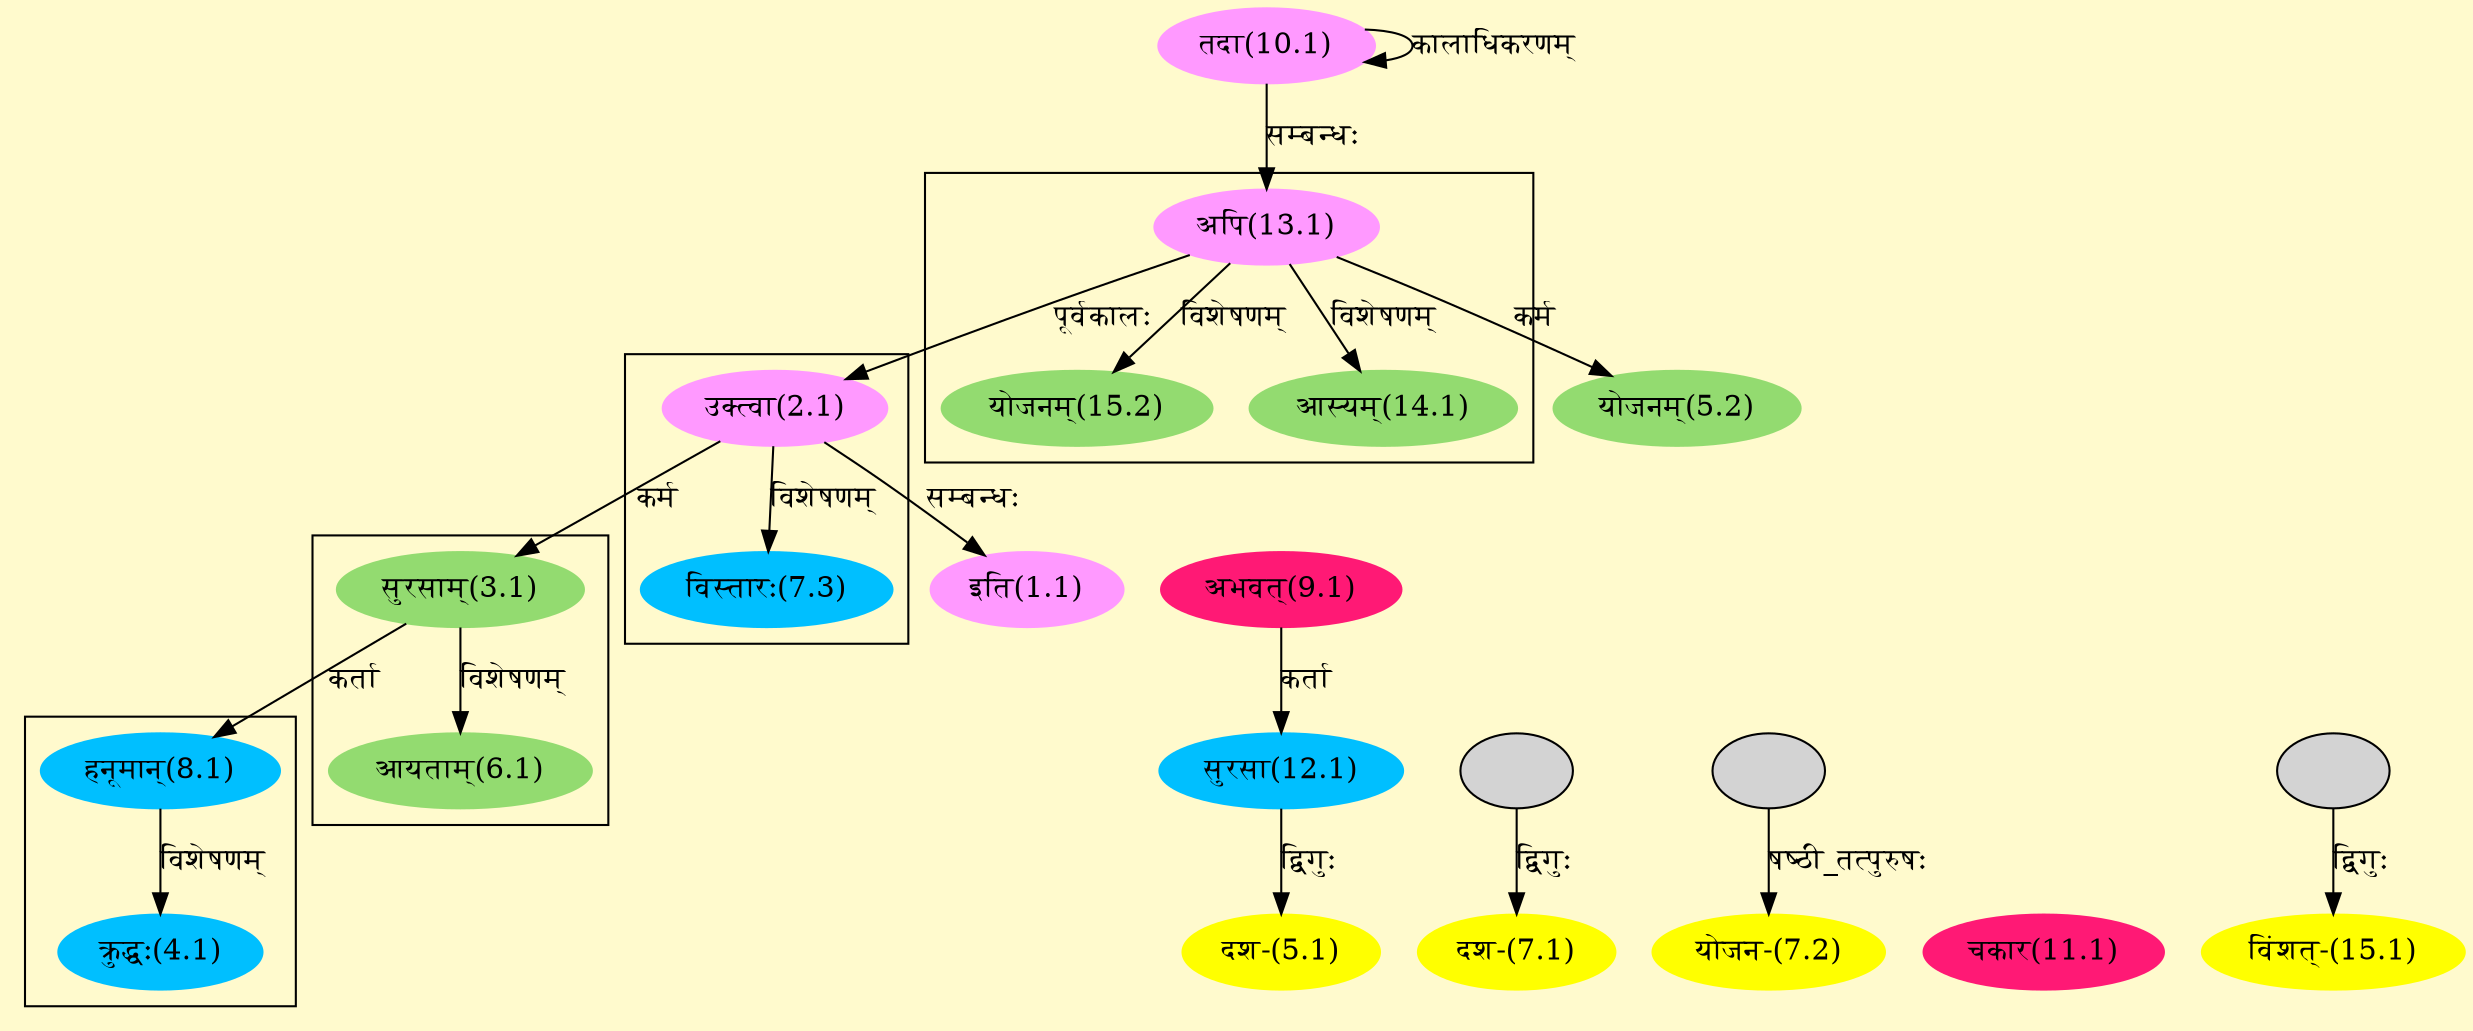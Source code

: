 digraph G{
rankdir=BT;
 compound=true;
 bgcolor="lemonchiffon1";

subgraph cluster_1{
Node4_1 [style=filled, color="#00BFFF" label = "क्रुद्धः(4.1)"]
Node8_1 [style=filled, color="#00BFFF" label = "हनूमान्(8.1)"]

}

subgraph cluster_2{
Node6_1 [style=filled, color="#93DB70" label = "आयताम्(6.1)"]
Node3_1 [style=filled, color="#93DB70" label = "सुरसाम्(3.1)"]

}

subgraph cluster_3{
Node7_3 [style=filled, color="#00BFFF" label = "विस्तारः(7.3)"]
Node2_1 [style=filled, color="#FF99FF" label = "उक्त्वा(2.1)"]

}

subgraph cluster_4{
Node14_1 [style=filled, color="#93DB70" label = "आस्यम्(14.1)"]
Node13_1 [style=filled, color="#FF99FF" label = "अपि(13.1)"]
Node15_2 [style=filled, color="#93DB70" label = "योजनम्(15.2)"]

}
Node1_1 [style=filled, color="#FF99FF" label = "इति(1.1)"]
Node2_1 [style=filled, color="#FF99FF" label = "उक्त्वा(2.1)"]
Node13_1 [style=filled, color="#FF99FF" label = "अपि(13.1)"]
Node3_1 [style=filled, color="#93DB70" label = "सुरसाम्(3.1)"]
Node5_1 [style=filled, color="#FFFF00" label = "दश-(5.1)"]
Node12_1 [style=filled, color="#00BFFF" label = "सुरसा(12.1)"]
Node5_2 [style=filled, color="#93DB70" label = "योजनम्(5.2)"]
Node7_1 [style=filled, color="#FFFF00" label = "दश-(7.1)"]
Node1_2 [style=filled, color="" label = ""]
Node7_2 [style=filled, color="#FFFF00" label = "योजन-(7.2)"]
Node1_3 [style=filled, color="" label = ""]
Node8_1 [style=filled, color="#00BFFF" label = "हनूमान्(8.1)"]
Node9_1 [style=filled, color="#FF1975" label = "अभवत्(9.1)"]
Node [style=filled, color="" label = "()"]
Node10_1 [style=filled, color="#FF99FF" label = "तदा(10.1)"]
Node11_1 [style=filled, color="#FF1975" label = "चकार(11.1)"]
Node15_1 [style=filled, color="#FFFF00" label = "विंशत्-(15.1)"]
Node14_2 [style=filled, color="" label = ""]
/* Start of Relations section */

Node1_1 -> Node2_1 [  label="सम्बन्धः"  dir="back" ]
Node2_1 -> Node13_1 [  label="पूर्वकालः"  dir="back" ]
Node3_1 -> Node2_1 [  label="कर्म"  dir="back" ]
Node4_1 -> Node8_1 [  label="विशेषणम्"  dir="back" ]
Node5_1 -> Node12_1 [  label="द्विगुः"  dir="back" ]
Node5_2 -> Node13_1 [  label="कर्म"  dir="back" ]
Node6_1 -> Node3_1 [  label="विशेषणम्"  dir="back" ]
Node7_1 -> Node1_2 [  label="द्विगुः"  dir="back" ]
Node7_2 -> Node1_3 [  label="षष्ठी_तत्पुरुषः"  dir="back" ]
Node7_3 -> Node2_1 [  label="विशेषणम्"  dir="back" ]
Node8_1 -> Node3_1 [  label="कर्ता"  dir="back" ]
Node10_1 -> Node10_1 [  label="कालाधिकरणम्"  dir="back" ]
Node12_1 -> Node9_1 [  label="कर्ता"  dir="back" ]
Node13_1 -> Node10_1 [  label="सम्बन्धः"  dir="back" ]
Node14_1 -> Node13_1 [  label="विशेषणम्"  dir="back" ]
Node15_1 -> Node14_2 [  label="द्विगुः"  dir="back" ]
Node15_2 -> Node13_1 [  label="विशेषणम्"  dir="back" ]
}
